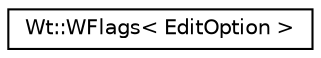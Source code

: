 digraph "Graphical Class Hierarchy"
{
 // LATEX_PDF_SIZE
  edge [fontname="Helvetica",fontsize="10",labelfontname="Helvetica",labelfontsize="10"];
  node [fontname="Helvetica",fontsize="10",shape=record];
  rankdir="LR";
  Node0 [label="Wt::WFlags\< EditOption \>",height=0.2,width=0.4,color="black", fillcolor="white", style="filled",URL="$classWt_1_1WFlags.html",tooltip=" "];
}
